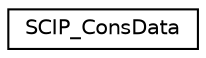 digraph "Graphical Class Hierarchy"
{
 // LATEX_PDF_SIZE
  edge [fontname="Helvetica",fontsize="10",labelfontname="Helvetica",labelfontsize="10"];
  node [fontname="Helvetica",fontsize="10",shape=record];
  rankdir="LR";
  Node0 [label="SCIP_ConsData",height=0.2,width=0.4,color="black", fillcolor="white", style="filled",URL="$struct_s_c_i_p___cons_data.html",tooltip=" "];
}
